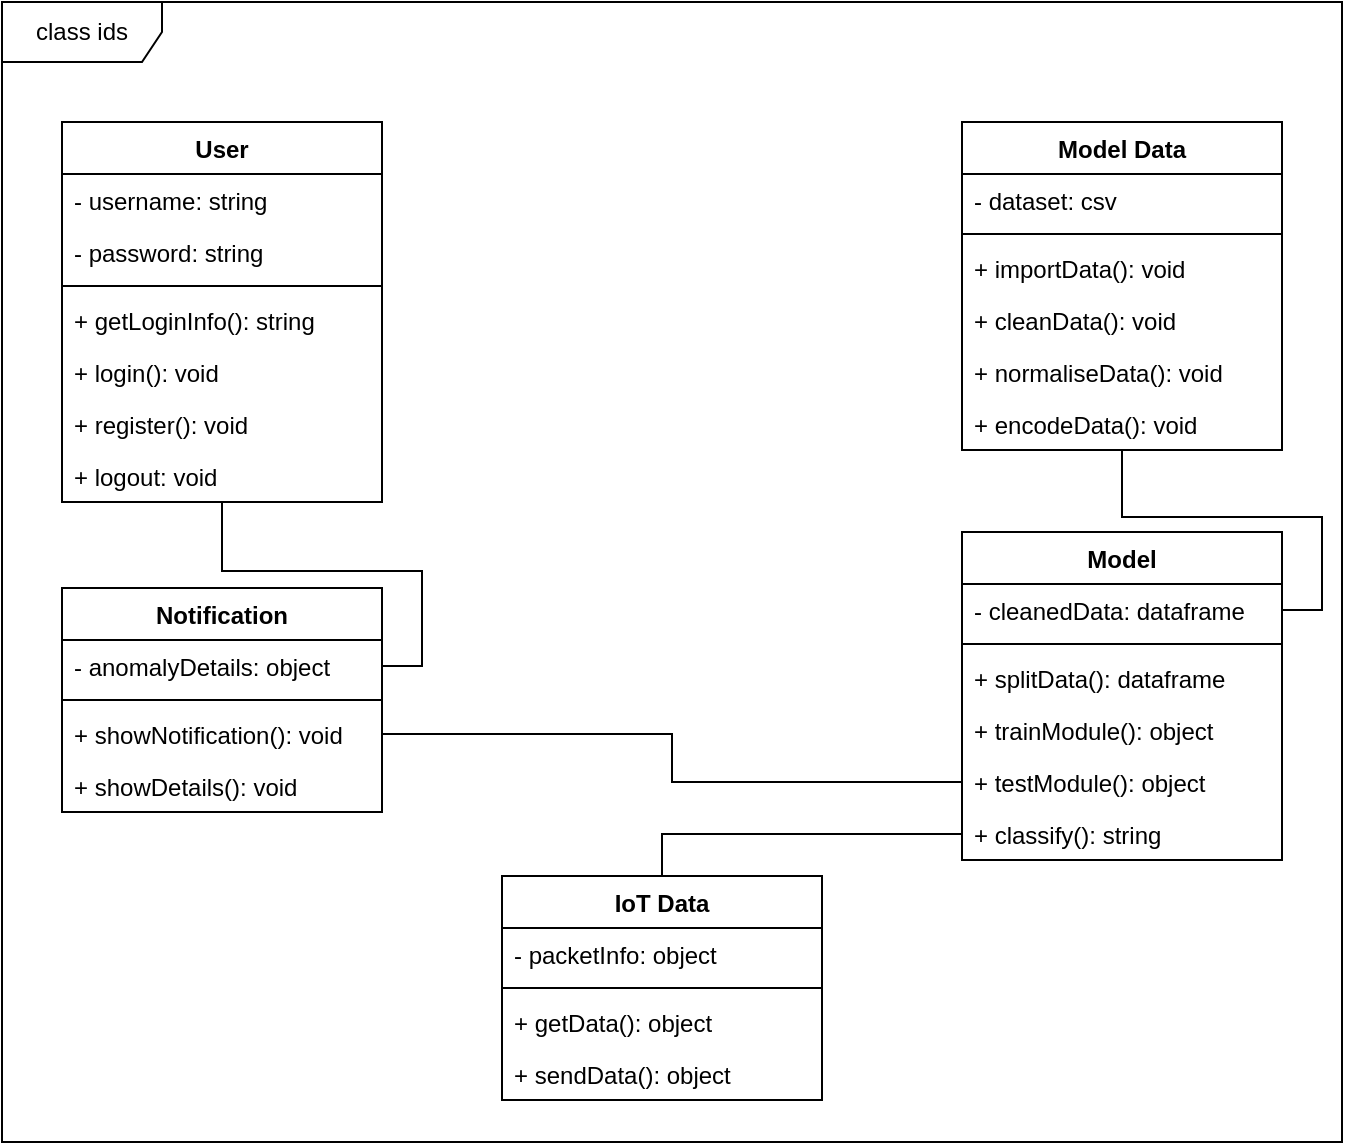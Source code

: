 <mxfile version="11.3.1" type="device" pages="1"><diagram id="MPS-UO4lqxq4OoBSpnUu" name="Page-1"><mxGraphModel dx="1024" dy="566" grid="1" gridSize="10" guides="1" tooltips="1" connect="1" arrows="1" fold="1" page="1" pageScale="1" pageWidth="850" pageHeight="1100" background="#ffffff" math="0" shadow="0"><root><mxCell id="0"/><mxCell id="1" parent="0"/><mxCell id="hGP6yBhZAPf6KyOs3_il-1" value="class ids" style="shape=umlFrame;whiteSpace=wrap;html=1;width=80;height=30;" vertex="1" parent="1"><mxGeometry x="10" y="20" width="670" height="570" as="geometry"/></mxCell><mxCell id="hGP6yBhZAPf6KyOs3_il-36" value="" style="edgeStyle=orthogonalEdgeStyle;rounded=0;orthogonalLoop=1;jettySize=auto;html=1;endArrow=none;endFill=0;" edge="1" parent="1" source="hGP6yBhZAPf6KyOs3_il-2" target="hGP6yBhZAPf6KyOs3_il-27"><mxGeometry relative="1" as="geometry"/></mxCell><mxCell id="hGP6yBhZAPf6KyOs3_il-2" value="User" style="swimlane;fontStyle=1;align=center;verticalAlign=top;childLayout=stackLayout;horizontal=1;startSize=26;horizontalStack=0;resizeParent=1;resizeParentMax=0;resizeLast=0;collapsible=1;marginBottom=0;" vertex="1" parent="1"><mxGeometry x="40" y="80" width="160" height="190" as="geometry"/></mxCell><mxCell id="hGP6yBhZAPf6KyOs3_il-3" value="- username: string&#10;" style="text;strokeColor=none;fillColor=none;align=left;verticalAlign=top;spacingLeft=4;spacingRight=4;overflow=hidden;rotatable=0;points=[[0,0.5],[1,0.5]];portConstraint=eastwest;" vertex="1" parent="hGP6yBhZAPf6KyOs3_il-2"><mxGeometry y="26" width="160" height="26" as="geometry"/></mxCell><mxCell id="hGP6yBhZAPf6KyOs3_il-6" value="- password: string" style="text;strokeColor=none;fillColor=none;align=left;verticalAlign=top;spacingLeft=4;spacingRight=4;overflow=hidden;rotatable=0;points=[[0,0.5],[1,0.5]];portConstraint=eastwest;" vertex="1" parent="hGP6yBhZAPf6KyOs3_il-2"><mxGeometry y="52" width="160" height="26" as="geometry"/></mxCell><mxCell id="hGP6yBhZAPf6KyOs3_il-4" value="" style="line;strokeWidth=1;fillColor=none;align=left;verticalAlign=middle;spacingTop=-1;spacingLeft=3;spacingRight=3;rotatable=0;labelPosition=right;points=[];portConstraint=eastwest;" vertex="1" parent="hGP6yBhZAPf6KyOs3_il-2"><mxGeometry y="78" width="160" height="8" as="geometry"/></mxCell><mxCell id="hGP6yBhZAPf6KyOs3_il-5" value="+ getLoginInfo(): string" style="text;strokeColor=none;fillColor=none;align=left;verticalAlign=top;spacingLeft=4;spacingRight=4;overflow=hidden;rotatable=0;points=[[0,0.5],[1,0.5]];portConstraint=eastwest;" vertex="1" parent="hGP6yBhZAPf6KyOs3_il-2"><mxGeometry y="86" width="160" height="26" as="geometry"/></mxCell><mxCell id="hGP6yBhZAPf6KyOs3_il-8" value="+ login(): void" style="text;strokeColor=none;fillColor=none;align=left;verticalAlign=top;spacingLeft=4;spacingRight=4;overflow=hidden;rotatable=0;points=[[0,0.5],[1,0.5]];portConstraint=eastwest;" vertex="1" parent="hGP6yBhZAPf6KyOs3_il-2"><mxGeometry y="112" width="160" height="26" as="geometry"/></mxCell><mxCell id="hGP6yBhZAPf6KyOs3_il-9" value="+ register(): void" style="text;strokeColor=none;fillColor=none;align=left;verticalAlign=top;spacingLeft=4;spacingRight=4;overflow=hidden;rotatable=0;points=[[0,0.5],[1,0.5]];portConstraint=eastwest;" vertex="1" parent="hGP6yBhZAPf6KyOs3_il-2"><mxGeometry y="138" width="160" height="26" as="geometry"/></mxCell><mxCell id="hGP6yBhZAPf6KyOs3_il-10" value="+ logout: void" style="text;strokeColor=none;fillColor=none;align=left;verticalAlign=top;spacingLeft=4;spacingRight=4;overflow=hidden;rotatable=0;points=[[0,0.5],[1,0.5]];portConstraint=eastwest;" vertex="1" parent="hGP6yBhZAPf6KyOs3_il-2"><mxGeometry y="164" width="160" height="26" as="geometry"/></mxCell><mxCell id="hGP6yBhZAPf6KyOs3_il-38" value="" style="edgeStyle=orthogonalEdgeStyle;rounded=0;orthogonalLoop=1;jettySize=auto;html=1;endArrow=none;endFill=0;" edge="1" parent="1" source="hGP6yBhZAPf6KyOs3_il-11" target="hGP6yBhZAPf6KyOs3_il-20"><mxGeometry relative="1" as="geometry"/></mxCell><mxCell id="hGP6yBhZAPf6KyOs3_il-11" value="Model Data" style="swimlane;fontStyle=1;align=center;verticalAlign=top;childLayout=stackLayout;horizontal=1;startSize=26;horizontalStack=0;resizeParent=1;resizeParentMax=0;resizeLast=0;collapsible=1;marginBottom=0;" vertex="1" parent="1"><mxGeometry x="490" y="80" width="160" height="164" as="geometry"/></mxCell><mxCell id="hGP6yBhZAPf6KyOs3_il-12" value="- dataset: csv" style="text;strokeColor=none;fillColor=none;align=left;verticalAlign=top;spacingLeft=4;spacingRight=4;overflow=hidden;rotatable=0;points=[[0,0.5],[1,0.5]];portConstraint=eastwest;" vertex="1" parent="hGP6yBhZAPf6KyOs3_il-11"><mxGeometry y="26" width="160" height="26" as="geometry"/></mxCell><mxCell id="hGP6yBhZAPf6KyOs3_il-13" value="" style="line;strokeWidth=1;fillColor=none;align=left;verticalAlign=middle;spacingTop=-1;spacingLeft=3;spacingRight=3;rotatable=0;labelPosition=right;points=[];portConstraint=eastwest;" vertex="1" parent="hGP6yBhZAPf6KyOs3_il-11"><mxGeometry y="52" width="160" height="8" as="geometry"/></mxCell><mxCell id="hGP6yBhZAPf6KyOs3_il-14" value="+ importData(): void" style="text;strokeColor=none;fillColor=none;align=left;verticalAlign=top;spacingLeft=4;spacingRight=4;overflow=hidden;rotatable=0;points=[[0,0.5],[1,0.5]];portConstraint=eastwest;" vertex="1" parent="hGP6yBhZAPf6KyOs3_il-11"><mxGeometry y="60" width="160" height="26" as="geometry"/></mxCell><mxCell id="hGP6yBhZAPf6KyOs3_il-15" value="+ cleanData(): void" style="text;strokeColor=none;fillColor=none;align=left;verticalAlign=top;spacingLeft=4;spacingRight=4;overflow=hidden;rotatable=0;points=[[0,0.5],[1,0.5]];portConstraint=eastwest;" vertex="1" parent="hGP6yBhZAPf6KyOs3_il-11"><mxGeometry y="86" width="160" height="26" as="geometry"/></mxCell><mxCell id="hGP6yBhZAPf6KyOs3_il-16" value="+ normaliseData(): void" style="text;strokeColor=none;fillColor=none;align=left;verticalAlign=top;spacingLeft=4;spacingRight=4;overflow=hidden;rotatable=0;points=[[0,0.5],[1,0.5]];portConstraint=eastwest;" vertex="1" parent="hGP6yBhZAPf6KyOs3_il-11"><mxGeometry y="112" width="160" height="26" as="geometry"/></mxCell><mxCell id="hGP6yBhZAPf6KyOs3_il-18" value="+ encodeData(): void" style="text;strokeColor=none;fillColor=none;align=left;verticalAlign=top;spacingLeft=4;spacingRight=4;overflow=hidden;rotatable=0;points=[[0,0.5],[1,0.5]];portConstraint=eastwest;" vertex="1" parent="hGP6yBhZAPf6KyOs3_il-11"><mxGeometry y="138" width="160" height="26" as="geometry"/></mxCell><mxCell id="hGP6yBhZAPf6KyOs3_il-19" value="Model" style="swimlane;fontStyle=1;align=center;verticalAlign=top;childLayout=stackLayout;horizontal=1;startSize=26;horizontalStack=0;resizeParent=1;resizeParentMax=0;resizeLast=0;collapsible=1;marginBottom=0;" vertex="1" parent="1"><mxGeometry x="490" y="285" width="160" height="164" as="geometry"/></mxCell><mxCell id="hGP6yBhZAPf6KyOs3_il-20" value="- cleanedData: dataframe" style="text;strokeColor=none;fillColor=none;align=left;verticalAlign=top;spacingLeft=4;spacingRight=4;overflow=hidden;rotatable=0;points=[[0,0.5],[1,0.5]];portConstraint=eastwest;" vertex="1" parent="hGP6yBhZAPf6KyOs3_il-19"><mxGeometry y="26" width="160" height="26" as="geometry"/></mxCell><mxCell id="hGP6yBhZAPf6KyOs3_il-21" value="" style="line;strokeWidth=1;fillColor=none;align=left;verticalAlign=middle;spacingTop=-1;spacingLeft=3;spacingRight=3;rotatable=0;labelPosition=right;points=[];portConstraint=eastwest;" vertex="1" parent="hGP6yBhZAPf6KyOs3_il-19"><mxGeometry y="52" width="160" height="8" as="geometry"/></mxCell><mxCell id="hGP6yBhZAPf6KyOs3_il-22" value="+ splitData(): dataframe" style="text;strokeColor=none;fillColor=none;align=left;verticalAlign=top;spacingLeft=4;spacingRight=4;overflow=hidden;rotatable=0;points=[[0,0.5],[1,0.5]];portConstraint=eastwest;" vertex="1" parent="hGP6yBhZAPf6KyOs3_il-19"><mxGeometry y="60" width="160" height="26" as="geometry"/></mxCell><mxCell id="hGP6yBhZAPf6KyOs3_il-23" value="+ trainModule(): object" style="text;strokeColor=none;fillColor=none;align=left;verticalAlign=top;spacingLeft=4;spacingRight=4;overflow=hidden;rotatable=0;points=[[0,0.5],[1,0.5]];portConstraint=eastwest;" vertex="1" parent="hGP6yBhZAPf6KyOs3_il-19"><mxGeometry y="86" width="160" height="26" as="geometry"/></mxCell><mxCell id="hGP6yBhZAPf6KyOs3_il-24" value="+ testModule(): object" style="text;strokeColor=none;fillColor=none;align=left;verticalAlign=top;spacingLeft=4;spacingRight=4;overflow=hidden;rotatable=0;points=[[0,0.5],[1,0.5]];portConstraint=eastwest;" vertex="1" parent="hGP6yBhZAPf6KyOs3_il-19"><mxGeometry y="112" width="160" height="26" as="geometry"/></mxCell><mxCell id="hGP6yBhZAPf6KyOs3_il-25" value="+ classify(): string" style="text;strokeColor=none;fillColor=none;align=left;verticalAlign=top;spacingLeft=4;spacingRight=4;overflow=hidden;rotatable=0;points=[[0,0.5],[1,0.5]];portConstraint=eastwest;" vertex="1" parent="hGP6yBhZAPf6KyOs3_il-19"><mxGeometry y="138" width="160" height="26" as="geometry"/></mxCell><mxCell id="hGP6yBhZAPf6KyOs3_il-26" value="Notification" style="swimlane;fontStyle=1;align=center;verticalAlign=top;childLayout=stackLayout;horizontal=1;startSize=26;horizontalStack=0;resizeParent=1;resizeParentMax=0;resizeLast=0;collapsible=1;marginBottom=0;" vertex="1" parent="1"><mxGeometry x="40" y="313" width="160" height="112" as="geometry"/></mxCell><mxCell id="hGP6yBhZAPf6KyOs3_il-27" value="- anomalyDetails: object" style="text;strokeColor=none;fillColor=none;align=left;verticalAlign=top;spacingLeft=4;spacingRight=4;overflow=hidden;rotatable=0;points=[[0,0.5],[1,0.5]];portConstraint=eastwest;" vertex="1" parent="hGP6yBhZAPf6KyOs3_il-26"><mxGeometry y="26" width="160" height="26" as="geometry"/></mxCell><mxCell id="hGP6yBhZAPf6KyOs3_il-28" value="" style="line;strokeWidth=1;fillColor=none;align=left;verticalAlign=middle;spacingTop=-1;spacingLeft=3;spacingRight=3;rotatable=0;labelPosition=right;points=[];portConstraint=eastwest;" vertex="1" parent="hGP6yBhZAPf6KyOs3_il-26"><mxGeometry y="52" width="160" height="8" as="geometry"/></mxCell><mxCell id="hGP6yBhZAPf6KyOs3_il-29" value="+ showNotification(): void" style="text;strokeColor=none;fillColor=none;align=left;verticalAlign=top;spacingLeft=4;spacingRight=4;overflow=hidden;rotatable=0;points=[[0,0.5],[1,0.5]];portConstraint=eastwest;" vertex="1" parent="hGP6yBhZAPf6KyOs3_il-26"><mxGeometry y="60" width="160" height="26" as="geometry"/></mxCell><mxCell id="hGP6yBhZAPf6KyOs3_il-30" value="+ showDetails(): void" style="text;strokeColor=none;fillColor=none;align=left;verticalAlign=top;spacingLeft=4;spacingRight=4;overflow=hidden;rotatable=0;points=[[0,0.5],[1,0.5]];portConstraint=eastwest;" vertex="1" parent="hGP6yBhZAPf6KyOs3_il-26"><mxGeometry y="86" width="160" height="26" as="geometry"/></mxCell><mxCell id="hGP6yBhZAPf6KyOs3_il-31" value="IoT Data" style="swimlane;fontStyle=1;align=center;verticalAlign=top;childLayout=stackLayout;horizontal=1;startSize=26;horizontalStack=0;resizeParent=1;resizeParentMax=0;resizeLast=0;collapsible=1;marginBottom=0;" vertex="1" parent="1"><mxGeometry x="260" y="457" width="160" height="112" as="geometry"/></mxCell><mxCell id="hGP6yBhZAPf6KyOs3_il-32" value="- packetInfo: object" style="text;strokeColor=none;fillColor=none;align=left;verticalAlign=top;spacingLeft=4;spacingRight=4;overflow=hidden;rotatable=0;points=[[0,0.5],[1,0.5]];portConstraint=eastwest;" vertex="1" parent="hGP6yBhZAPf6KyOs3_il-31"><mxGeometry y="26" width="160" height="26" as="geometry"/></mxCell><mxCell id="hGP6yBhZAPf6KyOs3_il-33" value="" style="line;strokeWidth=1;fillColor=none;align=left;verticalAlign=middle;spacingTop=-1;spacingLeft=3;spacingRight=3;rotatable=0;labelPosition=right;points=[];portConstraint=eastwest;" vertex="1" parent="hGP6yBhZAPf6KyOs3_il-31"><mxGeometry y="52" width="160" height="8" as="geometry"/></mxCell><mxCell id="hGP6yBhZAPf6KyOs3_il-34" value="+ getData(): object" style="text;strokeColor=none;fillColor=none;align=left;verticalAlign=top;spacingLeft=4;spacingRight=4;overflow=hidden;rotatable=0;points=[[0,0.5],[1,0.5]];portConstraint=eastwest;" vertex="1" parent="hGP6yBhZAPf6KyOs3_il-31"><mxGeometry y="60" width="160" height="26" as="geometry"/></mxCell><mxCell id="hGP6yBhZAPf6KyOs3_il-35" value="+ sendData(): object" style="text;strokeColor=none;fillColor=none;align=left;verticalAlign=top;spacingLeft=4;spacingRight=4;overflow=hidden;rotatable=0;points=[[0,0.5],[1,0.5]];portConstraint=eastwest;" vertex="1" parent="hGP6yBhZAPf6KyOs3_il-31"><mxGeometry y="86" width="160" height="26" as="geometry"/></mxCell><mxCell id="hGP6yBhZAPf6KyOs3_il-40" style="edgeStyle=orthogonalEdgeStyle;rounded=0;orthogonalLoop=1;jettySize=auto;html=1;exitX=0;exitY=0.5;exitDx=0;exitDy=0;entryX=0.5;entryY=0;entryDx=0;entryDy=0;endArrow=none;endFill=0;" edge="1" parent="1" source="hGP6yBhZAPf6KyOs3_il-25" target="hGP6yBhZAPf6KyOs3_il-31"><mxGeometry relative="1" as="geometry"/></mxCell><mxCell id="hGP6yBhZAPf6KyOs3_il-41" style="edgeStyle=orthogonalEdgeStyle;rounded=0;orthogonalLoop=1;jettySize=auto;html=1;exitX=0;exitY=0.5;exitDx=0;exitDy=0;entryX=1;entryY=0.5;entryDx=0;entryDy=0;endArrow=none;endFill=0;" edge="1" parent="1" source="hGP6yBhZAPf6KyOs3_il-24" target="hGP6yBhZAPf6KyOs3_il-29"><mxGeometry relative="1" as="geometry"/></mxCell></root></mxGraphModel></diagram></mxfile>